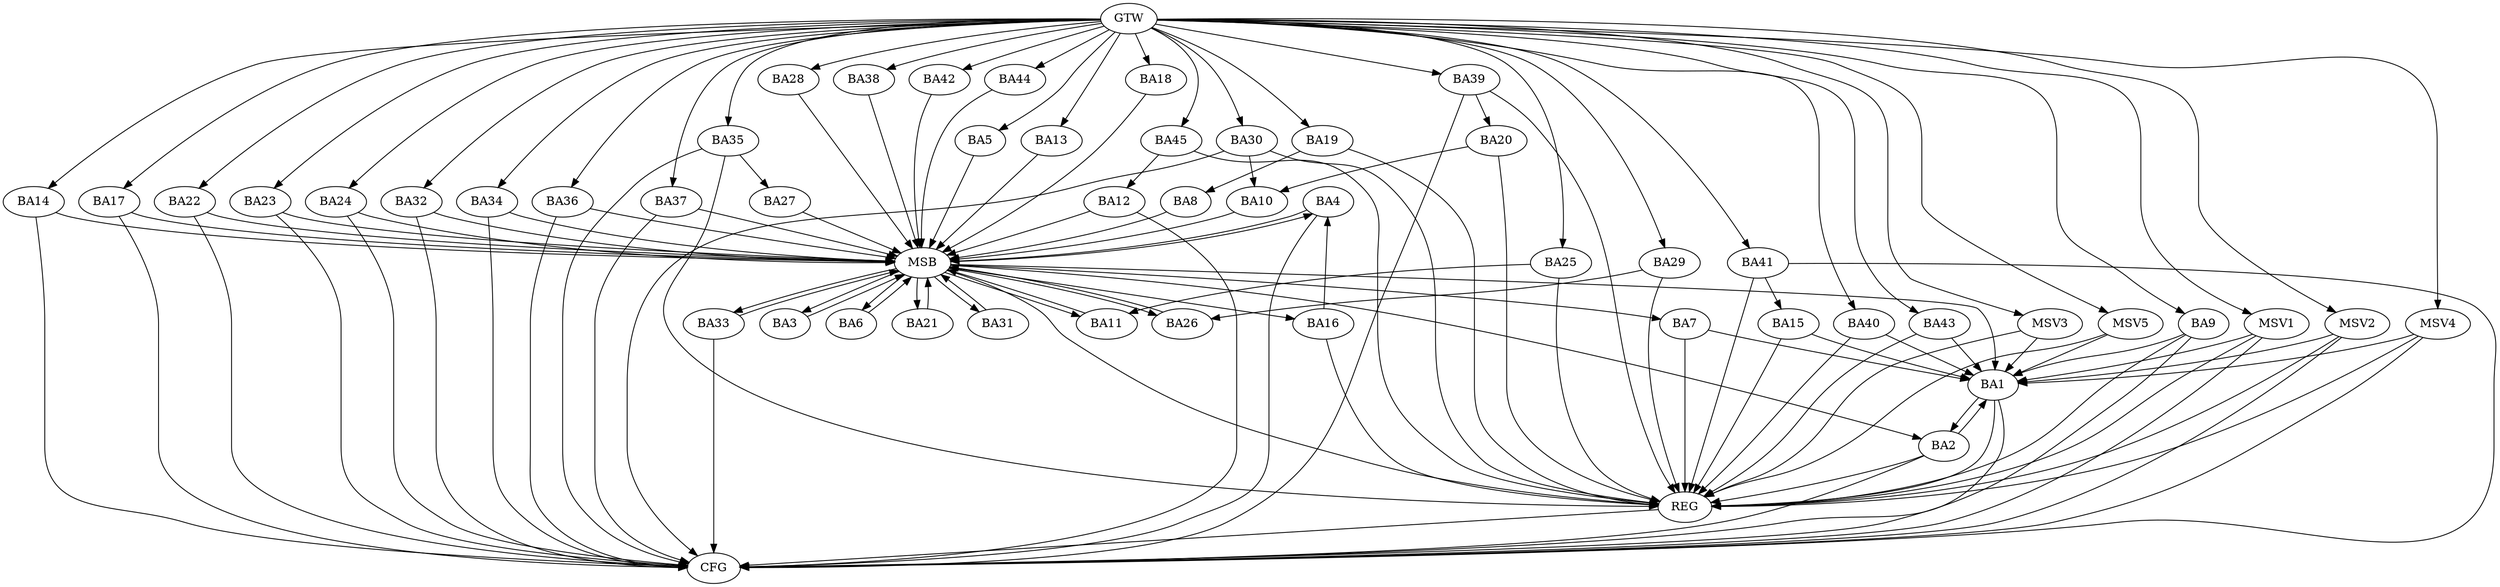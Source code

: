 strict digraph G {
  BA1 [ label="BA1" ];
  BA2 [ label="BA2" ];
  BA3 [ label="BA3" ];
  BA4 [ label="BA4" ];
  BA5 [ label="BA5" ];
  BA6 [ label="BA6" ];
  BA7 [ label="BA7" ];
  BA8 [ label="BA8" ];
  BA9 [ label="BA9" ];
  BA10 [ label="BA10" ];
  BA11 [ label="BA11" ];
  BA12 [ label="BA12" ];
  BA13 [ label="BA13" ];
  BA14 [ label="BA14" ];
  BA15 [ label="BA15" ];
  BA16 [ label="BA16" ];
  BA17 [ label="BA17" ];
  BA18 [ label="BA18" ];
  BA19 [ label="BA19" ];
  BA20 [ label="BA20" ];
  BA21 [ label="BA21" ];
  BA22 [ label="BA22" ];
  BA23 [ label="BA23" ];
  BA24 [ label="BA24" ];
  BA25 [ label="BA25" ];
  BA26 [ label="BA26" ];
  BA27 [ label="BA27" ];
  BA28 [ label="BA28" ];
  BA29 [ label="BA29" ];
  BA30 [ label="BA30" ];
  BA31 [ label="BA31" ];
  BA32 [ label="BA32" ];
  BA33 [ label="BA33" ];
  BA34 [ label="BA34" ];
  BA35 [ label="BA35" ];
  BA36 [ label="BA36" ];
  BA37 [ label="BA37" ];
  BA38 [ label="BA38" ];
  BA39 [ label="BA39" ];
  BA40 [ label="BA40" ];
  BA41 [ label="BA41" ];
  BA42 [ label="BA42" ];
  BA43 [ label="BA43" ];
  BA44 [ label="BA44" ];
  BA45 [ label="BA45" ];
  GTW [ label="GTW" ];
  REG [ label="REG" ];
  MSB [ label="MSB" ];
  CFG [ label="CFG" ];
  MSV1 [ label="MSV1" ];
  MSV2 [ label="MSV2" ];
  MSV3 [ label="MSV3" ];
  MSV4 [ label="MSV4" ];
  MSV5 [ label="MSV5" ];
  BA1 -> BA2;
  BA2 -> BA1;
  BA7 -> BA1;
  BA9 -> BA1;
  BA15 -> BA1;
  BA16 -> BA4;
  BA19 -> BA8;
  BA20 -> BA10;
  BA25 -> BA11;
  BA29 -> BA26;
  BA30 -> BA10;
  BA35 -> BA27;
  BA39 -> BA20;
  BA40 -> BA1;
  BA41 -> BA15;
  BA43 -> BA1;
  BA45 -> BA12;
  GTW -> BA5;
  GTW -> BA9;
  GTW -> BA13;
  GTW -> BA14;
  GTW -> BA17;
  GTW -> BA18;
  GTW -> BA19;
  GTW -> BA22;
  GTW -> BA23;
  GTW -> BA24;
  GTW -> BA25;
  GTW -> BA28;
  GTW -> BA29;
  GTW -> BA30;
  GTW -> BA32;
  GTW -> BA34;
  GTW -> BA35;
  GTW -> BA36;
  GTW -> BA37;
  GTW -> BA38;
  GTW -> BA39;
  GTW -> BA40;
  GTW -> BA41;
  GTW -> BA42;
  GTW -> BA43;
  GTW -> BA44;
  GTW -> BA45;
  BA1 -> REG;
  BA2 -> REG;
  BA7 -> REG;
  BA9 -> REG;
  BA15 -> REG;
  BA16 -> REG;
  BA19 -> REG;
  BA20 -> REG;
  BA25 -> REG;
  BA29 -> REG;
  BA30 -> REG;
  BA35 -> REG;
  BA39 -> REG;
  BA40 -> REG;
  BA41 -> REG;
  BA43 -> REG;
  BA45 -> REG;
  BA3 -> MSB;
  MSB -> BA2;
  MSB -> REG;
  BA4 -> MSB;
  BA5 -> MSB;
  BA6 -> MSB;
  BA8 -> MSB;
  BA10 -> MSB;
  MSB -> BA4;
  BA11 -> MSB;
  MSB -> BA1;
  BA12 -> MSB;
  BA13 -> MSB;
  BA14 -> MSB;
  BA17 -> MSB;
  BA18 -> MSB;
  BA21 -> MSB;
  MSB -> BA3;
  BA22 -> MSB;
  BA23 -> MSB;
  MSB -> BA16;
  BA24 -> MSB;
  BA26 -> MSB;
  BA27 -> MSB;
  MSB -> BA26;
  BA28 -> MSB;
  BA31 -> MSB;
  MSB -> BA21;
  BA32 -> MSB;
  BA33 -> MSB;
  MSB -> BA31;
  BA34 -> MSB;
  MSB -> BA7;
  BA36 -> MSB;
  BA37 -> MSB;
  MSB -> BA11;
  BA38 -> MSB;
  MSB -> BA6;
  BA42 -> MSB;
  BA44 -> MSB;
  MSB -> BA33;
  BA34 -> CFG;
  BA14 -> CFG;
  BA1 -> CFG;
  BA24 -> CFG;
  BA37 -> CFG;
  BA22 -> CFG;
  BA2 -> CFG;
  BA41 -> CFG;
  BA30 -> CFG;
  BA4 -> CFG;
  BA39 -> CFG;
  BA33 -> CFG;
  BA32 -> CFG;
  BA12 -> CFG;
  BA9 -> CFG;
  BA35 -> CFG;
  BA36 -> CFG;
  BA17 -> CFG;
  BA23 -> CFG;
  REG -> CFG;
  MSV1 -> BA1;
  MSV2 -> BA1;
  MSV3 -> BA1;
  MSV4 -> BA1;
  MSV5 -> BA1;
  GTW -> MSV1;
  MSV1 -> REG;
  MSV1 -> CFG;
  GTW -> MSV2;
  MSV2 -> REG;
  MSV2 -> CFG;
  GTW -> MSV3;
  MSV3 -> REG;
  GTW -> MSV4;
  MSV4 -> REG;
  MSV4 -> CFG;
  GTW -> MSV5;
  MSV5 -> REG;
}
